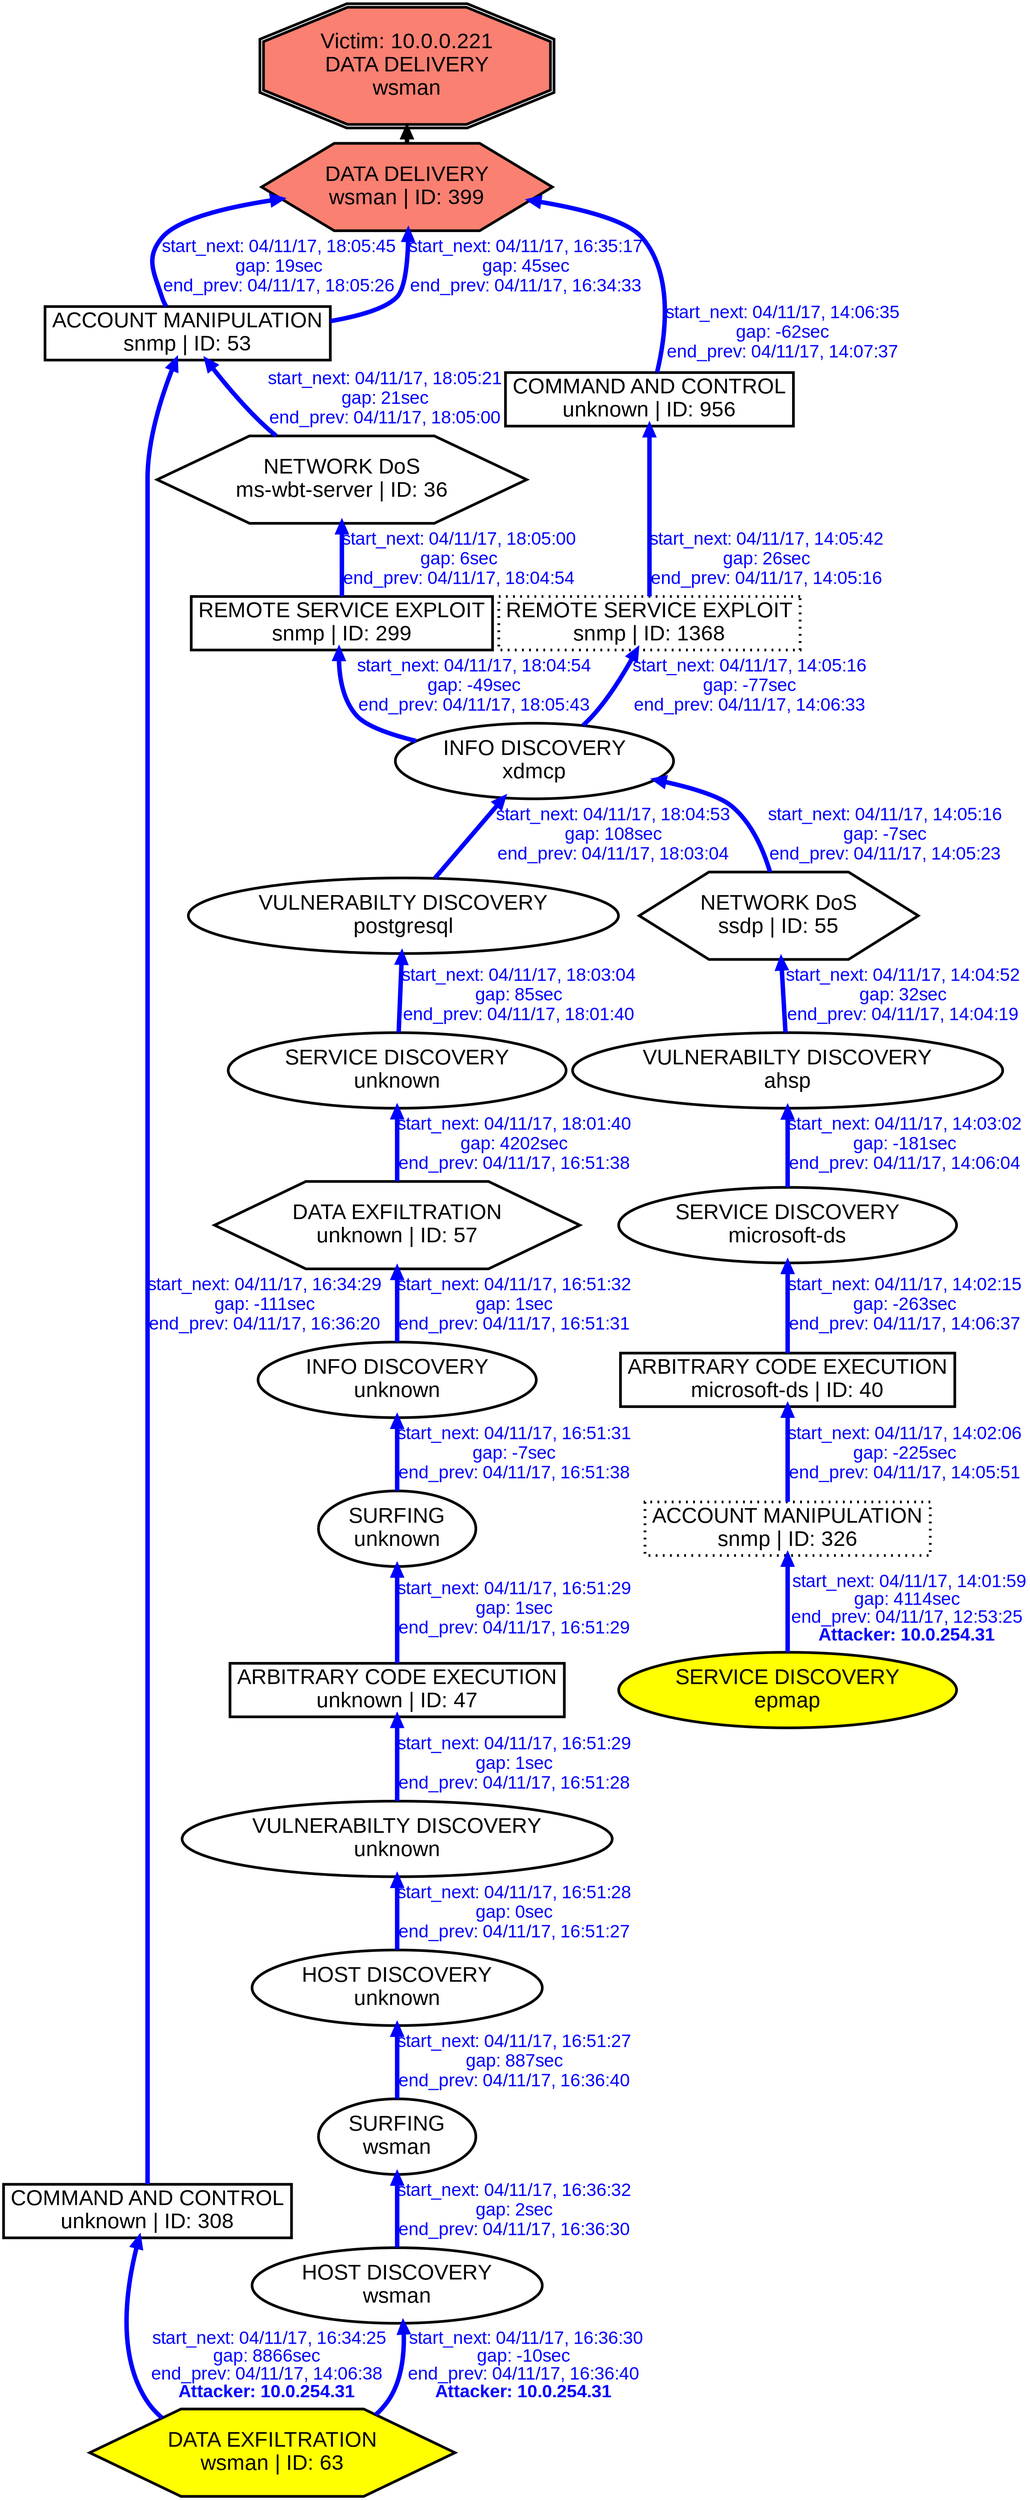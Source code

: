 digraph DATADELIVERYwsman {
rankdir="BT"; 
 graph [ nodesep="0.1", ranksep="0.02"] 
 node [ fontname=Arial, fontsize=24,penwidth=3]; 
 edge [ fontname=Arial, fontsize=20,penwidth=5 ];
"Victim: 10.0.0.221
DATA DELIVERY
wsman" [shape=doubleoctagon, style=filled, fillcolor=salmon];
{ rank = max; "Victim: 10.0.0.221
DATA DELIVERY
wsman"}
"DATA DELIVERY
wsman | ID: 399" -> "Victim: 10.0.0.221
DATA DELIVERY
wsman"
"DATA DELIVERY
wsman | ID: 399" [style=filled, fillcolor= salmon]
{ rank=same; "DATA DELIVERY
wsman | ID: 399"}
"SERVICE DISCOVERY
epmap" [style=filled, fillcolor= yellow]
"SERVICE DISCOVERY
epmap" -> "ACCOUNT MANIPULATION
snmp | ID: 326" [ color=blue] [label=<<font color="blue"> start_next: 04/11/17, 14:01:59<br/>gap: 4114sec<br/>end_prev: 04/11/17, 12:53:25</font><br/><font color="blue"><b>Attacker: 10.0.254.31</b></font>>]
"ACCOUNT MANIPULATION
snmp | ID: 326" -> "ARBITRARY CODE EXECUTION
microsoft-ds | ID: 40" [ label="start_next: 04/11/17, 14:02:06
gap: -225sec
end_prev: 04/11/17, 14:05:51"][ fontcolor="blue" color=blue]
"ARBITRARY CODE EXECUTION
microsoft-ds | ID: 40" -> "SERVICE DISCOVERY
microsoft-ds" [ label="start_next: 04/11/17, 14:02:15
gap: -263sec
end_prev: 04/11/17, 14:06:37"][ fontcolor="blue" color=blue]
"SERVICE DISCOVERY
microsoft-ds" -> "VULNERABILTY DISCOVERY
ahsp" [ label="start_next: 04/11/17, 14:03:02
gap: -181sec
end_prev: 04/11/17, 14:06:04"][ fontcolor="blue" color=blue]
"VULNERABILTY DISCOVERY
ahsp" -> "NETWORK DoS
ssdp | ID: 55" [ label="start_next: 04/11/17, 14:04:52
gap: 32sec
end_prev: 04/11/17, 14:04:19"][ fontcolor="blue" color=blue]
"NETWORK DoS
ssdp | ID: 55" -> "INFO DISCOVERY
xdmcp" [ label="start_next: 04/11/17, 14:05:16
gap: -7sec
end_prev: 04/11/17, 14:05:23"][ fontcolor="blue" color=blue]
"INFO DISCOVERY
xdmcp" -> "REMOTE SERVICE EXPLOIT
snmp | ID: 1368" [ label="start_next: 04/11/17, 14:05:16
gap: -77sec
end_prev: 04/11/17, 14:06:33"][ fontcolor="blue" color=blue]
"REMOTE SERVICE EXPLOIT
snmp | ID: 1368" -> "COMMAND AND CONTROL
unknown | ID: 956" [ label="start_next: 04/11/17, 14:05:42
gap: 26sec
end_prev: 04/11/17, 14:05:16"][ fontcolor="blue" color=blue]
"COMMAND AND CONTROL
unknown | ID: 956" -> "DATA DELIVERY
wsman | ID: 399" [ label="start_next: 04/11/17, 14:06:35
gap: -62sec
end_prev: 04/11/17, 14:07:37"][ fontcolor="blue" color=blue]
"DATA EXFILTRATION
wsman | ID: 63" [style=filled, fillcolor= yellow]
"DATA EXFILTRATION
wsman | ID: 63" -> "COMMAND AND CONTROL
unknown | ID: 308" [ color=blue] [label=<<font color="blue"> start_next: 04/11/17, 16:34:25<br/>gap: 8866sec<br/>end_prev: 04/11/17, 14:06:38</font><br/><font color="blue"><b>Attacker: 10.0.254.31</b></font>>]
"COMMAND AND CONTROL
unknown | ID: 308" -> "ACCOUNT MANIPULATION
snmp | ID: 53" [ label="start_next: 04/11/17, 16:34:29
gap: -111sec
end_prev: 04/11/17, 16:36:20"][ fontcolor="blue" color=blue]
"ACCOUNT MANIPULATION
snmp | ID: 53" -> "DATA DELIVERY
wsman | ID: 399" [ label="start_next: 04/11/17, 16:35:17
gap: 45sec
end_prev: 04/11/17, 16:34:33"][ fontcolor="blue" color=blue]
"DATA EXFILTRATION
wsman | ID: 63" [style=filled, fillcolor= yellow]
"DATA EXFILTRATION
wsman | ID: 63" -> "HOST DISCOVERY
wsman" [ color=blue] [label=<<font color="blue"> start_next: 04/11/17, 16:36:30<br/>gap: -10sec<br/>end_prev: 04/11/17, 16:36:40</font><br/><font color="blue"><b>Attacker: 10.0.254.31</b></font>>]
"HOST DISCOVERY
wsman" -> "SURFING
wsman" [ label="start_next: 04/11/17, 16:36:32
gap: 2sec
end_prev: 04/11/17, 16:36:30"][ fontcolor="blue" color=blue]
"SURFING
wsman" -> "HOST DISCOVERY
unknown" [ label="start_next: 04/11/17, 16:51:27
gap: 887sec
end_prev: 04/11/17, 16:36:40"][ fontcolor="blue" color=blue]
"HOST DISCOVERY
unknown" -> "VULNERABILTY DISCOVERY
unknown" [ label="start_next: 04/11/17, 16:51:28
gap: 0sec
end_prev: 04/11/17, 16:51:27"][ fontcolor="blue" color=blue]
"VULNERABILTY DISCOVERY
unknown" -> "ARBITRARY CODE EXECUTION
unknown | ID: 47" [ label="start_next: 04/11/17, 16:51:29
gap: 1sec
end_prev: 04/11/17, 16:51:28"][ fontcolor="blue" color=blue]
"ARBITRARY CODE EXECUTION
unknown | ID: 47" -> "SURFING
unknown" [ label="start_next: 04/11/17, 16:51:29
gap: 1sec
end_prev: 04/11/17, 16:51:29"][ fontcolor="blue" color=blue]
"SURFING
unknown" -> "INFO DISCOVERY
unknown" [ label="start_next: 04/11/17, 16:51:31
gap: -7sec
end_prev: 04/11/17, 16:51:38"][ fontcolor="blue" color=blue]
"INFO DISCOVERY
unknown" -> "DATA EXFILTRATION
unknown | ID: 57" [ label="start_next: 04/11/17, 16:51:32
gap: 1sec
end_prev: 04/11/17, 16:51:31"][ fontcolor="blue" color=blue]
"DATA EXFILTRATION
unknown | ID: 57" -> "SERVICE DISCOVERY
unknown" [ label="start_next: 04/11/17, 18:01:40
gap: 4202sec
end_prev: 04/11/17, 16:51:38"][ fontcolor="blue" color=blue]
"SERVICE DISCOVERY
unknown" -> "VULNERABILTY DISCOVERY
postgresql" [ label="start_next: 04/11/17, 18:03:04
gap: 85sec
end_prev: 04/11/17, 18:01:40"][ fontcolor="blue" color=blue]
"VULNERABILTY DISCOVERY
postgresql" -> "INFO DISCOVERY
xdmcp" [ label="start_next: 04/11/17, 18:04:53
gap: 108sec
end_prev: 04/11/17, 18:03:04"][ fontcolor="blue" color=blue]
"INFO DISCOVERY
xdmcp" -> "REMOTE SERVICE EXPLOIT
snmp | ID: 299" [ label="start_next: 04/11/17, 18:04:54
gap: -49sec
end_prev: 04/11/17, 18:05:43"][ fontcolor="blue" color=blue]
"REMOTE SERVICE EXPLOIT
snmp | ID: 299" -> "NETWORK DoS
ms-wbt-server | ID: 36" [ label="start_next: 04/11/17, 18:05:00
gap: 6sec
end_prev: 04/11/17, 18:04:54"][ fontcolor="blue" color=blue]
"NETWORK DoS
ms-wbt-server | ID: 36" -> "ACCOUNT MANIPULATION
snmp | ID: 53" [ label="start_next: 04/11/17, 18:05:21
gap: 21sec
end_prev: 04/11/17, 18:05:00"][ fontcolor="blue" color=blue]
"ACCOUNT MANIPULATION
snmp | ID: 53" -> "DATA DELIVERY
wsman | ID: 399" [ label="start_next: 04/11/17, 18:05:45
gap: 19sec
end_prev: 04/11/17, 18:05:26"][ fontcolor="blue" color=blue]
"SERVICE DISCOVERY
epmap" [shape=oval]
"SERVICE DISCOVERY
epmap" [tooltip="ET SCAN Behavioral Unusual Port 135 traffic Potential Scan or Infection
ET SCAN Behavioral Unusual Port 139 traffic Potential Scan or Infection"]
"ACCOUNT MANIPULATION
snmp | ID: 326" [style="dotted", shape=box]
"ACCOUNT MANIPULATION
snmp | ID: 326" [tooltip="GPL SNMP private access udp
GPL SNMP public access udp"]
"ARBITRARY CODE EXECUTION
microsoft-ds | ID: 40" [shape=box]
"ARBITRARY CODE EXECUTION
microsoft-ds | ID: 40" [tooltip="GPL MISC UPnP malformed advertisement
GPL NETBIOS DCERPC Remote Activation bind attempt
GPL NETBIOS SMB-DS Session Setup NTMLSSP unicode asn1 overflow attempt
GPL NETBIOS DCERPC IActivation little endian bind attempt"]
"SERVICE DISCOVERY
microsoft-ds" [shape=oval]
"SERVICE DISCOVERY
microsoft-ds" [tooltip="ET SCAN Behavioral Unusual Port 445 traffic Potential Scan or Infection"]
"VULNERABILTY DISCOVERY
ahsp" [shape=oval]
"VULNERABILTY DISCOVERY
ahsp" [tooltip="ET POLICY Suspicious inbound to mySQL port 3306
ET POLICY Suspicious inbound to mSQL port 4333"]
"NETWORK DoS
ssdp | ID: 55" [shape=hexagon]
"NETWORK DoS
ssdp | ID: 55" [tooltip="ET DOS Possible SSDP Amplification Scan in Progress
ET DOS Microsoft Remote Desktop (RDP) Syn then Reset 30 Second DoS Attempt"]
"INFO DISCOVERY
xdmcp" [shape=oval]
"INFO DISCOVERY
xdmcp" [tooltip="GPL WEB_SERVER mod_gzip_status access
GPL RPC xdmcp info query"]
"REMOTE SERVICE EXPLOIT
snmp | ID: 1368" [style="dotted", shape=box]
"REMOTE SERVICE EXPLOIT
snmp | ID: 1368" [tooltip="ET SNMP Samsung Printer SNMP Hardcode RW Community String"]
"COMMAND AND CONTROL
unknown | ID: 956" [shape=box]
"COMMAND AND CONTROL
unknown | ID: 956" [tooltip="ET POLICY RDP connection confirm"]
"DATA DELIVERY
wsman | ID: 399" [shape=hexagon]
"DATA DELIVERY
wsman | ID: 399" [tooltip="GPL WEB_SERVER perl post attempt"]
"DATA EXFILTRATION
wsman | ID: 63" [shape=hexagon]
"DATA EXFILTRATION
wsman | ID: 63" [tooltip="ET WEB_SPECIFIC_APPS PHP-CGI query string parameter vulnerability"]
"COMMAND AND CONTROL
unknown | ID: 308" [shape=box]
"COMMAND AND CONTROL
unknown | ID: 308" [tooltip="ET POLICY RDP connection confirm"]
"ACCOUNT MANIPULATION
snmp | ID: 53" [shape=box]
"ACCOUNT MANIPULATION
snmp | ID: 53" [tooltip="GPL SNMP private access udp
GPL SNMP public access udp"]
"HOST DISCOVERY
wsman" [shape=oval]
"HOST DISCOVERY
wsman" [tooltip="ET SCAN Possible Nmap User-Agent Observed
ET SCAN Nmap Scripting Engine User-Agent Detected (Nmap Scripting Engine)"]
"SURFING
wsman" [shape=oval]
"SURFING
wsman" [tooltip="ET WEB_SERVER WEB-PHP phpinfo access"]
"HOST DISCOVERY
unknown" [shape=oval]
"HOST DISCOVERY
unknown" [tooltip="ET SCAN Possible Nmap User-Agent Observed
ET SCAN Nmap Scripting Engine User-Agent Detected (Nmap Scripting Engine)"]
"VULNERABILTY DISCOVERY
unknown" [shape=oval]
"VULNERABILTY DISCOVERY
unknown" [tooltip="ET SCAN Nikto Web App Scan in Progress"]
"ARBITRARY CODE EXECUTION
unknown | ID: 47" [shape=box]
"ARBITRARY CODE EXECUTION
unknown | ID: 47" [tooltip="ET CURRENT_EVENTS QNAP Shellshock CVE-2014-6271"]
"SURFING
unknown" [shape=oval]
"SURFING
unknown" [tooltip="ET WEB_SERVER WEB-PHP phpinfo access"]
"INFO DISCOVERY
unknown" [shape=oval]
"INFO DISCOVERY
unknown" [tooltip="GPL WEB_SERVER globals.pl access"]
"DATA EXFILTRATION
unknown | ID: 57" [shape=hexagon]
"DATA EXFILTRATION
unknown | ID: 57" [tooltip="ET WEB_SPECIFIC_APPS PHP-CGI query string parameter vulnerability"]
"SERVICE DISCOVERY
unknown" [shape=oval]
"SERVICE DISCOVERY
unknown" [tooltip="ET SCAN Potential VNC Scan 5800-5820"]
"VULNERABILTY DISCOVERY
postgresql" [shape=oval]
"VULNERABILTY DISCOVERY
postgresql" [tooltip="ET POLICY Suspicious inbound to PostgreSQL port 5432"]
"REMOTE SERVICE EXPLOIT
snmp | ID: 299" [shape=box]
"REMOTE SERVICE EXPLOIT
snmp | ID: 299" [tooltip="ET SNMP Samsung Printer SNMP Hardcode RW Community String"]
"NETWORK DoS
ms-wbt-server | ID: 36" [shape=hexagon]
"NETWORK DoS
ms-wbt-server | ID: 36" [tooltip="ET DOS Microsoft Remote Desktop (RDP) Syn then Reset 30 Second DoS Attempt"]
}
